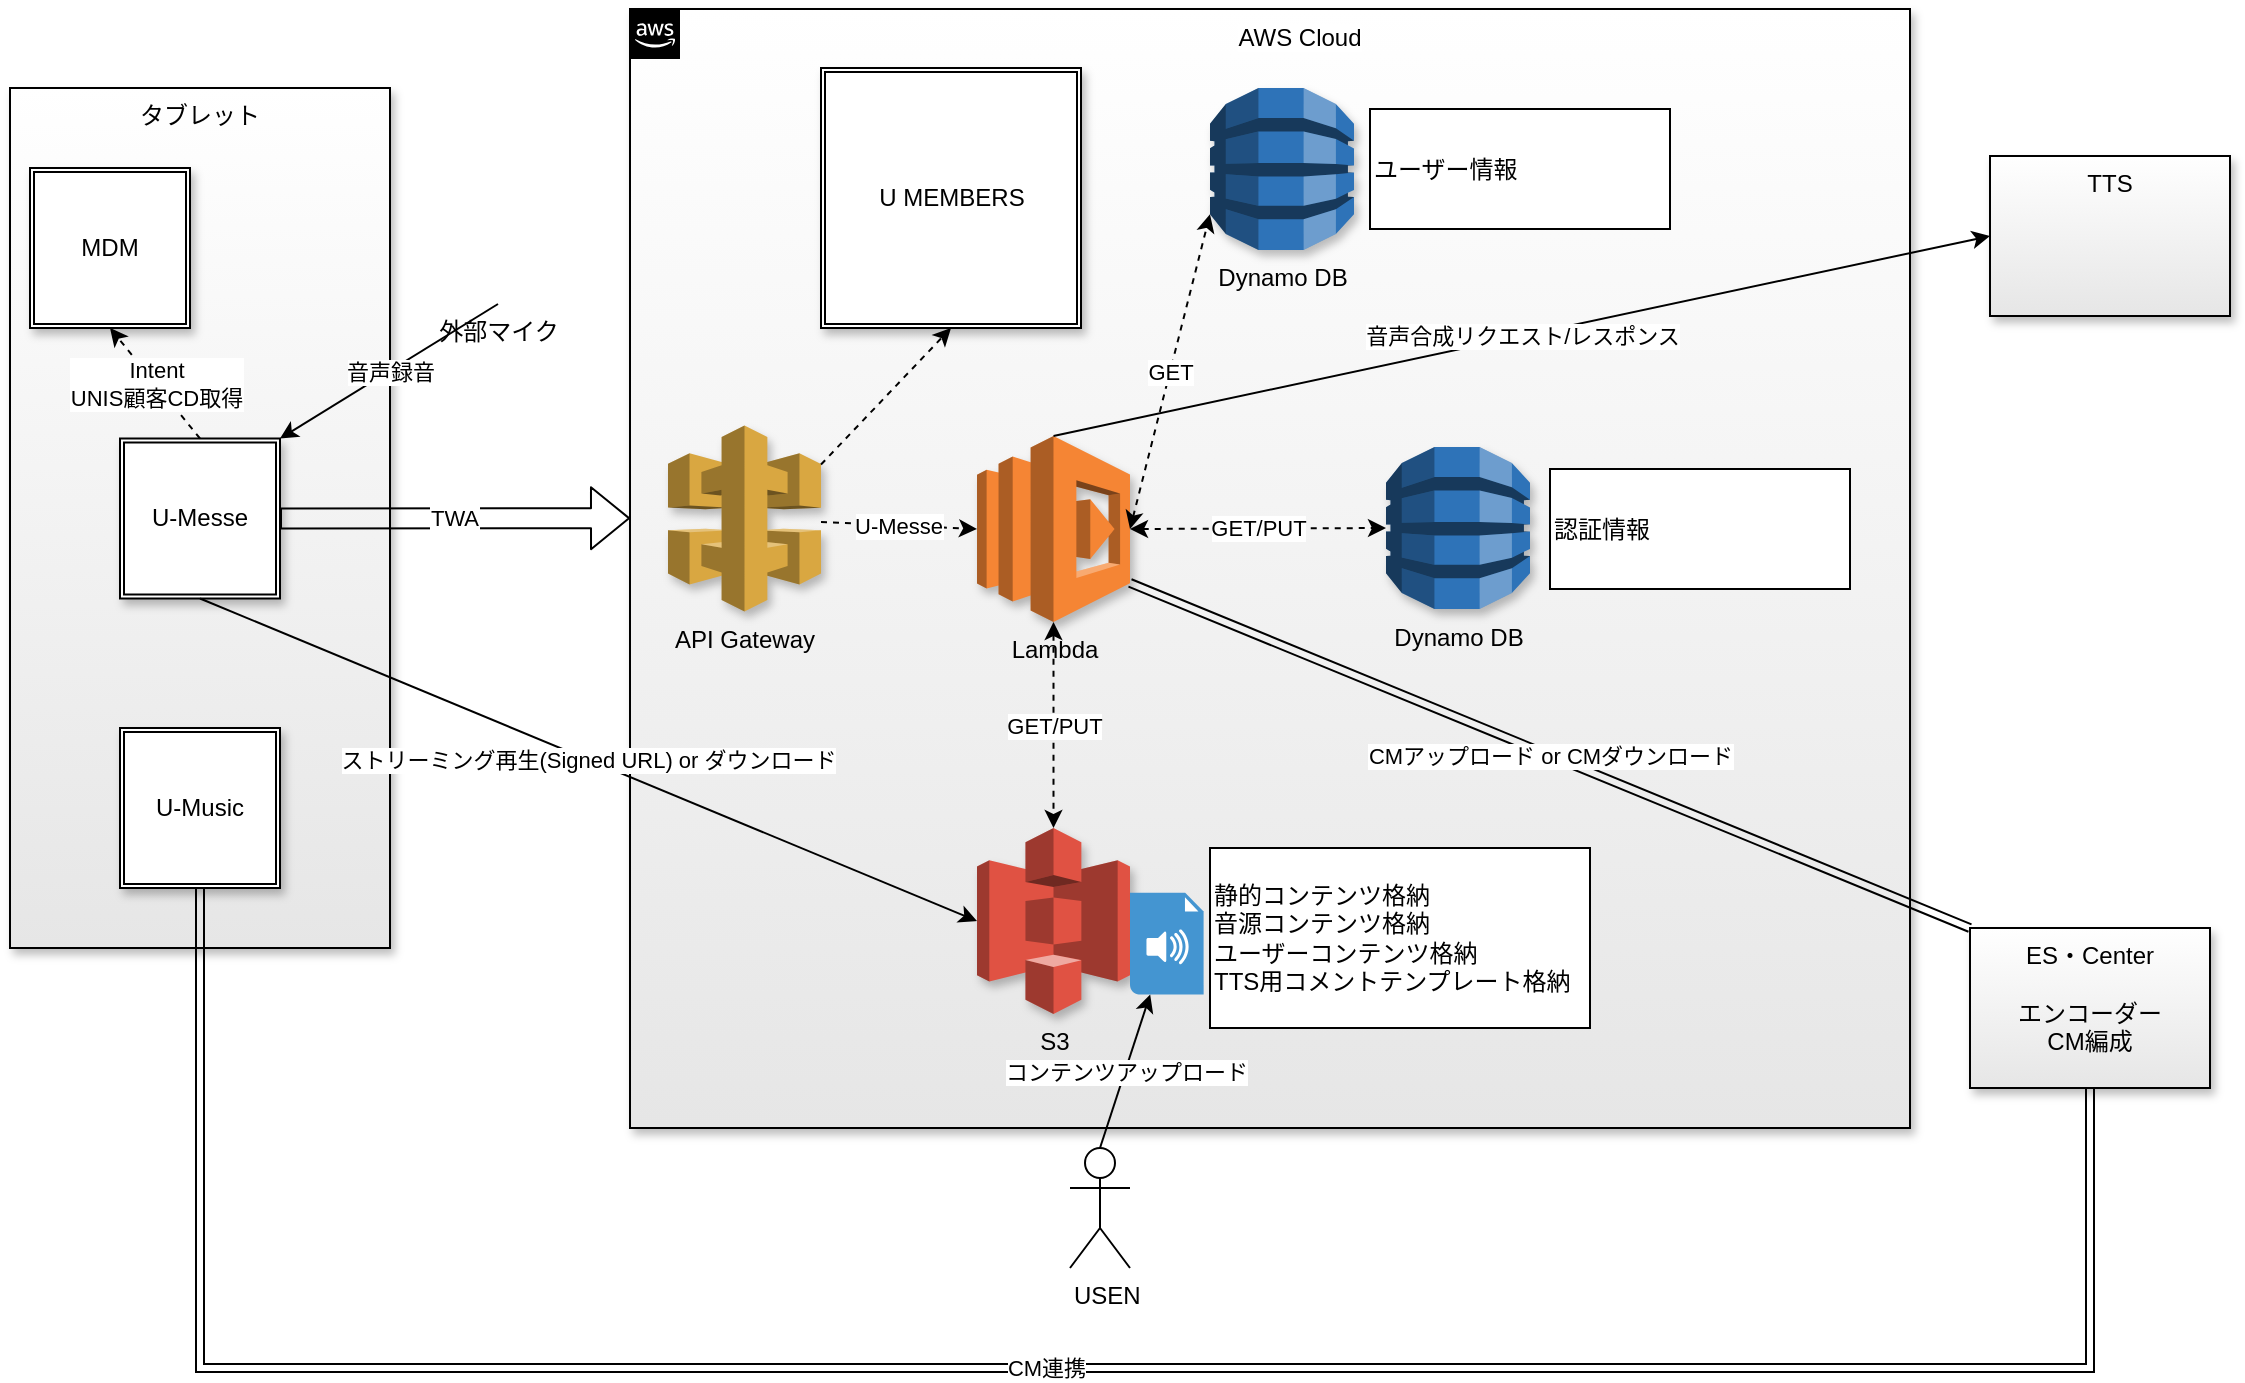 <mxfile version="13.7.3" type="device"><diagram id="Ht1M8jgEwFfnCIfOTk4-" name="Page-1"><mxGraphModel dx="2591" dy="1659" grid="1" gridSize="10" guides="1" tooltips="1" connect="1" arrows="1" fold="1" page="1" pageScale="1" pageWidth="1169" pageHeight="827" background="#FFFFFF" math="0" shadow="0"><root><mxCell id="0"/><mxCell id="1" parent="0"/><mxCell id="UEzPUAAOIrF-is8g5C7q-175" value="AWS Cloud" style="points=[[0,0],[0.25,0],[0.5,0],[0.75,0],[1,0],[1,0.25],[1,0.5],[1,0.75],[1,1],[0.75,1],[0.5,1],[0.25,1],[0,1],[0,0.75],[0,0.5],[0,0.25]];outlineConnect=0;html=1;whiteSpace=wrap;fontSize=12;fontStyle=0;shape=mxgraph.aws4.group;grIcon=mxgraph.aws4.group_aws_cloud_alt;verticalAlign=top;align=center;spacingLeft=30;dashed=0;labelBackgroundColor=#ffffff;shadow=1;gradientColor=#E6E6E6;" parent="1" vertex="1"><mxGeometry x="200" y="-789.5" width="640" height="559.5" as="geometry"/></mxCell><mxCell id="lU8Pn5vqh1SlUMVNSXbl-1" value="タブレット" style="rounded=0;whiteSpace=wrap;html=1;shadow=1;align=center;verticalAlign=top;gradientColor=#E6E6E6;" parent="1" vertex="1"><mxGeometry x="-110" y="-750" width="190" height="430" as="geometry"/></mxCell><mxCell id="lU8Pn5vqh1SlUMVNSXbl-3" value="S3" style="outlineConnect=0;dashed=0;verticalLabelPosition=bottom;verticalAlign=top;align=center;html=1;shape=mxgraph.aws3.s3;fillColor=#E05243;shadow=1;" parent="1" vertex="1"><mxGeometry x="373.5" y="-380.0" width="76.5" height="93" as="geometry"/></mxCell><mxCell id="lU8Pn5vqh1SlUMVNSXbl-4" value="Lambda" style="outlineConnect=0;dashed=0;verticalLabelPosition=bottom;verticalAlign=top;align=center;html=1;shape=mxgraph.aws3.lambda;fillColor=#F58534;shadow=1;" parent="1" vertex="1"><mxGeometry x="373.5" y="-576" width="76.5" height="93" as="geometry"/></mxCell><mxCell id="lU8Pn5vqh1SlUMVNSXbl-5" value="API Gateway" style="outlineConnect=0;dashed=0;verticalLabelPosition=bottom;verticalAlign=top;align=center;html=1;shape=mxgraph.aws3.api_gateway;fillColor=#D9A741;shadow=1;" parent="1" vertex="1"><mxGeometry x="219" y="-581.25" width="76.5" height="93" as="geometry"/></mxCell><mxCell id="lU8Pn5vqh1SlUMVNSXbl-9" value="Dynamo DB" style="outlineConnect=0;dashed=0;verticalLabelPosition=bottom;verticalAlign=top;align=center;html=1;shape=mxgraph.aws3.dynamo_db;fillColor=#2E73B8;shadow=1;" parent="1" vertex="1"><mxGeometry x="578" y="-570.5" width="72" height="81" as="geometry"/></mxCell><mxCell id="lU8Pn5vqh1SlUMVNSXbl-10" value="" style="shadow=0;dashed=0;html=1;strokeColor=none;fillColor=#4495D1;labelPosition=center;verticalLabelPosition=bottom;verticalAlign=top;align=center;outlineConnect=0;shape=mxgraph.veeam.audio_file;" parent="1" vertex="1"><mxGeometry x="450" y="-347.6" width="36.8" height="50.8" as="geometry"/></mxCell><mxCell id="lU8Pn5vqh1SlUMVNSXbl-12" value="U-Messe" style="shape=ext;double=1;whiteSpace=wrap;html=1;aspect=fixed;shadow=1;align=center;" parent="1" vertex="1"><mxGeometry x="-55" y="-574.75" width="80" height="80" as="geometry"/></mxCell><mxCell id="RaPMoxKkeZq4uYAz5h4F-3" value="TTS" style="rounded=0;whiteSpace=wrap;html=1;shadow=1;align=center;verticalAlign=top;gradientColor=#E6E6E6;" parent="1" vertex="1"><mxGeometry x="880" y="-716" width="120" height="80" as="geometry"/></mxCell><mxCell id="RaPMoxKkeZq4uYAz5h4F-4" value="U MEMBERS" style="shape=ext;double=1;whiteSpace=wrap;html=1;aspect=fixed;shadow=1;align=center;" parent="1" vertex="1"><mxGeometry x="295.5" y="-760" width="130" height="130" as="geometry"/></mxCell><mxCell id="RaPMoxKkeZq4uYAz5h4F-10" value="TWA" style="shape=flexArrow;endArrow=classic;html=1;entryX=0;entryY=0.455;entryDx=0;entryDy=0;exitX=1;exitY=0.5;exitDx=0;exitDy=0;entryPerimeter=0;" parent="1" source="lU8Pn5vqh1SlUMVNSXbl-12" target="UEzPUAAOIrF-is8g5C7q-175" edge="1"><mxGeometry width="50" height="50" relative="1" as="geometry"><mxPoint x="80" y="-532.75" as="sourcePoint"/><mxPoint x="200" y="-532.75" as="targetPoint"/></mxGeometry></mxCell><mxCell id="RaPMoxKkeZq4uYAz5h4F-13" value="U-Messe" style="endArrow=classic;html=1;entryX=0;entryY=0.5;entryDx=0;entryDy=0;entryPerimeter=0;dashed=1;" parent="1" source="lU8Pn5vqh1SlUMVNSXbl-5" target="lU8Pn5vqh1SlUMVNSXbl-4" edge="1"><mxGeometry width="50" height="50" relative="1" as="geometry"><mxPoint x="450" y="-460" as="sourcePoint"/><mxPoint x="500" y="-510" as="targetPoint"/></mxGeometry></mxCell><mxCell id="RaPMoxKkeZq4uYAz5h4F-15" value="" style="endArrow=classic;html=1;entryX=0.5;entryY=1;entryDx=0;entryDy=0;exitX=1;exitY=0.21;exitDx=0;exitDy=0;exitPerimeter=0;dashed=1;" parent="1" source="lU8Pn5vqh1SlUMVNSXbl-5" target="RaPMoxKkeZq4uYAz5h4F-4" edge="1"><mxGeometry width="50" height="50" relative="1" as="geometry"><mxPoint x="305.5" y="-544.75" as="sourcePoint"/><mxPoint x="383.5" y="-544.75" as="targetPoint"/></mxGeometry></mxCell><mxCell id="RaPMoxKkeZq4uYAz5h4F-16" value="GET/PUT" style="endArrow=classic;startArrow=classic;html=1;dashed=1;exitX=1;exitY=0.5;exitDx=0;exitDy=0;exitPerimeter=0;entryX=0;entryY=0.5;entryDx=0;entryDy=0;entryPerimeter=0;" parent="1" source="lU8Pn5vqh1SlUMVNSXbl-4" target="lU8Pn5vqh1SlUMVNSXbl-9" edge="1"><mxGeometry width="50" height="50" relative="1" as="geometry"><mxPoint x="450" y="-460" as="sourcePoint"/><mxPoint x="500" y="-510" as="targetPoint"/></mxGeometry></mxCell><mxCell id="RaPMoxKkeZq4uYAz5h4F-17" value="GET/PUT" style="endArrow=classic;startArrow=classic;html=1;dashed=1;entryX=0.5;entryY=0;entryDx=0;entryDy=0;entryPerimeter=0;" parent="1" source="lU8Pn5vqh1SlUMVNSXbl-4" target="lU8Pn5vqh1SlUMVNSXbl-3" edge="1"><mxGeometry width="50" height="50" relative="1" as="geometry"><mxPoint x="460" y="-544.75" as="sourcePoint"/><mxPoint x="595" y="-519.5" as="targetPoint"/></mxGeometry></mxCell><mxCell id="RaPMoxKkeZq4uYAz5h4F-21" value="認証情報" style="rounded=0;whiteSpace=wrap;html=1;align=left;" parent="1" vertex="1"><mxGeometry x="660" y="-559.5" width="150" height="60" as="geometry"/></mxCell><mxCell id="RaPMoxKkeZq4uYAz5h4F-22" value="静的コンテンツ格納&lt;br&gt;音源コンテンツ格納&lt;br&gt;ユーザーコンテンツ格納&lt;br&gt;TTS用コメントテンプレート格納" style="rounded=0;whiteSpace=wrap;html=1;align=left;" parent="1" vertex="1"><mxGeometry x="490" y="-370" width="190" height="90" as="geometry"/></mxCell><mxCell id="RaPMoxKkeZq4uYAz5h4F-23" value="音声合成リクエスト/レスポンス" style="endArrow=classic;html=1;entryX=0;entryY=0.5;entryDx=0;entryDy=0;exitX=0.5;exitY=0;exitDx=0;exitDy=0;exitPerimeter=0;" parent="1" source="lU8Pn5vqh1SlUMVNSXbl-4" target="RaPMoxKkeZq4uYAz5h4F-3" edge="1"><mxGeometry width="50" height="50" relative="1" as="geometry"><mxPoint x="450" y="-590" as="sourcePoint"/><mxPoint x="500" y="-640" as="targetPoint"/></mxGeometry></mxCell><mxCell id="RaPMoxKkeZq4uYAz5h4F-24" value="ストリーミング再生(Signed URL) or ダウンロード" style="endArrow=classic;html=1;exitX=0.5;exitY=1;exitDx=0;exitDy=0;entryX=0;entryY=0.5;entryDx=0;entryDy=0;entryPerimeter=0;" parent="1" source="lU8Pn5vqh1SlUMVNSXbl-12" target="lU8Pn5vqh1SlUMVNSXbl-3" edge="1"><mxGeometry width="50" height="50" relative="1" as="geometry"><mxPoint x="25" y="-400" as="sourcePoint"/><mxPoint x="840" y="-780" as="targetPoint"/></mxGeometry></mxCell><mxCell id="RaPMoxKkeZq4uYAz5h4F-26" value="ES・Center&lt;br&gt;&lt;br&gt;エンコーダー&lt;br&gt;CM編成" style="rounded=0;whiteSpace=wrap;html=1;shadow=1;align=center;verticalAlign=top;gradientColor=#E6E6E6;" parent="1" vertex="1"><mxGeometry x="870" y="-330" width="120" height="80" as="geometry"/></mxCell><mxCell id="RaPMoxKkeZq4uYAz5h4F-28" value="CMアップロード or CMダウンロード" style="endArrow=classic;html=1;exitX=1;exitY=0.79;exitDx=0;exitDy=0;entryX=0;entryY=0;entryDx=0;entryDy=0;exitPerimeter=0;shape=link;" parent="1" source="lU8Pn5vqh1SlUMVNSXbl-4" target="RaPMoxKkeZq4uYAz5h4F-26" edge="1"><mxGeometry width="50" height="50" relative="1" as="geometry"><mxPoint x="460" y="-571.72" as="sourcePoint"/><mxPoint x="790" y="-770" as="targetPoint"/></mxGeometry></mxCell><mxCell id="RaPMoxKkeZq4uYAz5h4F-29" value="USEN" style="shape=umlActor;verticalLabelPosition=bottom;labelBackgroundColor=#ffffff;verticalAlign=top;html=1;align=left;" parent="1" vertex="1"><mxGeometry x="420" y="-220" width="30" height="60" as="geometry"/></mxCell><mxCell id="RaPMoxKkeZq4uYAz5h4F-30" value="コンテンツアップロード" style="endArrow=classic;html=1;exitX=0.5;exitY=0;exitDx=0;exitDy=0;exitPerimeter=0;" parent="1" source="RaPMoxKkeZq4uYAz5h4F-29" target="lU8Pn5vqh1SlUMVNSXbl-10" edge="1"><mxGeometry width="50" height="50" relative="1" as="geometry"><mxPoint x="35" y="-403.5" as="sourcePoint"/><mxPoint x="548" y="-362" as="targetPoint"/></mxGeometry></mxCell><mxCell id="j2FytwpeN-EprVNFpkl8-3" value="外部マイク" style="shape=image;html=1;verticalAlign=top;verticalLabelPosition=bottom;labelBackgroundColor=#ffffff;imageAspect=0;aspect=fixed;image=https://cdn4.iconfinder.com/data/icons/ionicons/512/icon-ios7-mic-128.png" parent="1" vertex="1"><mxGeometry x="100" y="-710" width="68" height="68" as="geometry"/></mxCell><mxCell id="j2FytwpeN-EprVNFpkl8-4" value="音声録音" style="endArrow=classic;html=1;entryX=1;entryY=0;entryDx=0;entryDy=0;exitX=0.5;exitY=1;exitDx=0;exitDy=0;" parent="1" source="j2FytwpeN-EprVNFpkl8-3" target="lU8Pn5vqh1SlUMVNSXbl-12" edge="1"><mxGeometry width="50" height="50" relative="1" as="geometry"><mxPoint x="421.75" y="-566" as="sourcePoint"/><mxPoint x="720" y="-830" as="targetPoint"/></mxGeometry></mxCell><mxCell id="WirPcRv491NPa6zCL_oS-2" value="Intent&lt;br&gt;UNIS顧客CD取得" style="endArrow=classic;html=1;entryX=0.5;entryY=1;entryDx=0;entryDy=0;exitX=0.5;exitY=0;exitDx=0;exitDy=0;dashed=1;" parent="1" source="lU8Pn5vqh1SlUMVNSXbl-12" target="WirPcRv491NPa6zCL_oS-3" edge="1"><mxGeometry width="50" height="50" relative="1" as="geometry"><mxPoint x="305.5" y="-551.72" as="sourcePoint"/><mxPoint x="-15" y="-789.5" as="targetPoint"/></mxGeometry></mxCell><mxCell id="WirPcRv491NPa6zCL_oS-3" value="MDM" style="shape=ext;double=1;whiteSpace=wrap;html=1;aspect=fixed;shadow=1;align=center;" parent="1" vertex="1"><mxGeometry x="-100" y="-710" width="80" height="80" as="geometry"/></mxCell><mxCell id="WirPcRv491NPa6zCL_oS-5" value="CM連携" style="edgeStyle=orthogonalEdgeStyle;rounded=0;orthogonalLoop=1;jettySize=auto;html=1;exitX=0.5;exitY=1;exitDx=0;exitDy=0;entryX=0.5;entryY=1;entryDx=0;entryDy=0;shape=link;" parent="1" source="WirPcRv491NPa6zCL_oS-4" target="RaPMoxKkeZq4uYAz5h4F-26" edge="1"><mxGeometry relative="1" as="geometry"><Array as="points"><mxPoint x="-15" y="-110"/><mxPoint x="930" y="-110"/></Array></mxGeometry></mxCell><mxCell id="WirPcRv491NPa6zCL_oS-4" value="U-Music" style="shape=ext;double=1;whiteSpace=wrap;html=1;aspect=fixed;shadow=1;align=center;" parent="1" vertex="1"><mxGeometry x="-55" y="-430" width="80" height="80" as="geometry"/></mxCell><mxCell id="yTbo8IhIsqGDseXx331R-1" value="Dynamo DB" style="outlineConnect=0;dashed=0;verticalLabelPosition=bottom;verticalAlign=top;align=center;html=1;shape=mxgraph.aws3.dynamo_db;fillColor=#2E73B8;shadow=1;" vertex="1" parent="1"><mxGeometry x="490" y="-750" width="72" height="81" as="geometry"/></mxCell><mxCell id="yTbo8IhIsqGDseXx331R-2" value="ユーザー情報" style="rounded=0;whiteSpace=wrap;html=1;align=left;" vertex="1" parent="1"><mxGeometry x="570" y="-739.5" width="150" height="60" as="geometry"/></mxCell><mxCell id="yTbo8IhIsqGDseXx331R-3" value="GET" style="endArrow=classic;startArrow=classic;html=1;dashed=1;exitX=1;exitY=0.5;exitDx=0;exitDy=0;exitPerimeter=0;entryX=0;entryY=0.78;entryDx=0;entryDy=0;entryPerimeter=0;" edge="1" parent="1" source="lU8Pn5vqh1SlUMVNSXbl-4" target="yTbo8IhIsqGDseXx331R-1"><mxGeometry width="50" height="50" relative="1" as="geometry"><mxPoint x="460" y="-519.5" as="sourcePoint"/><mxPoint x="588" y="-520" as="targetPoint"/></mxGeometry></mxCell></root></mxGraphModel></diagram></mxfile>